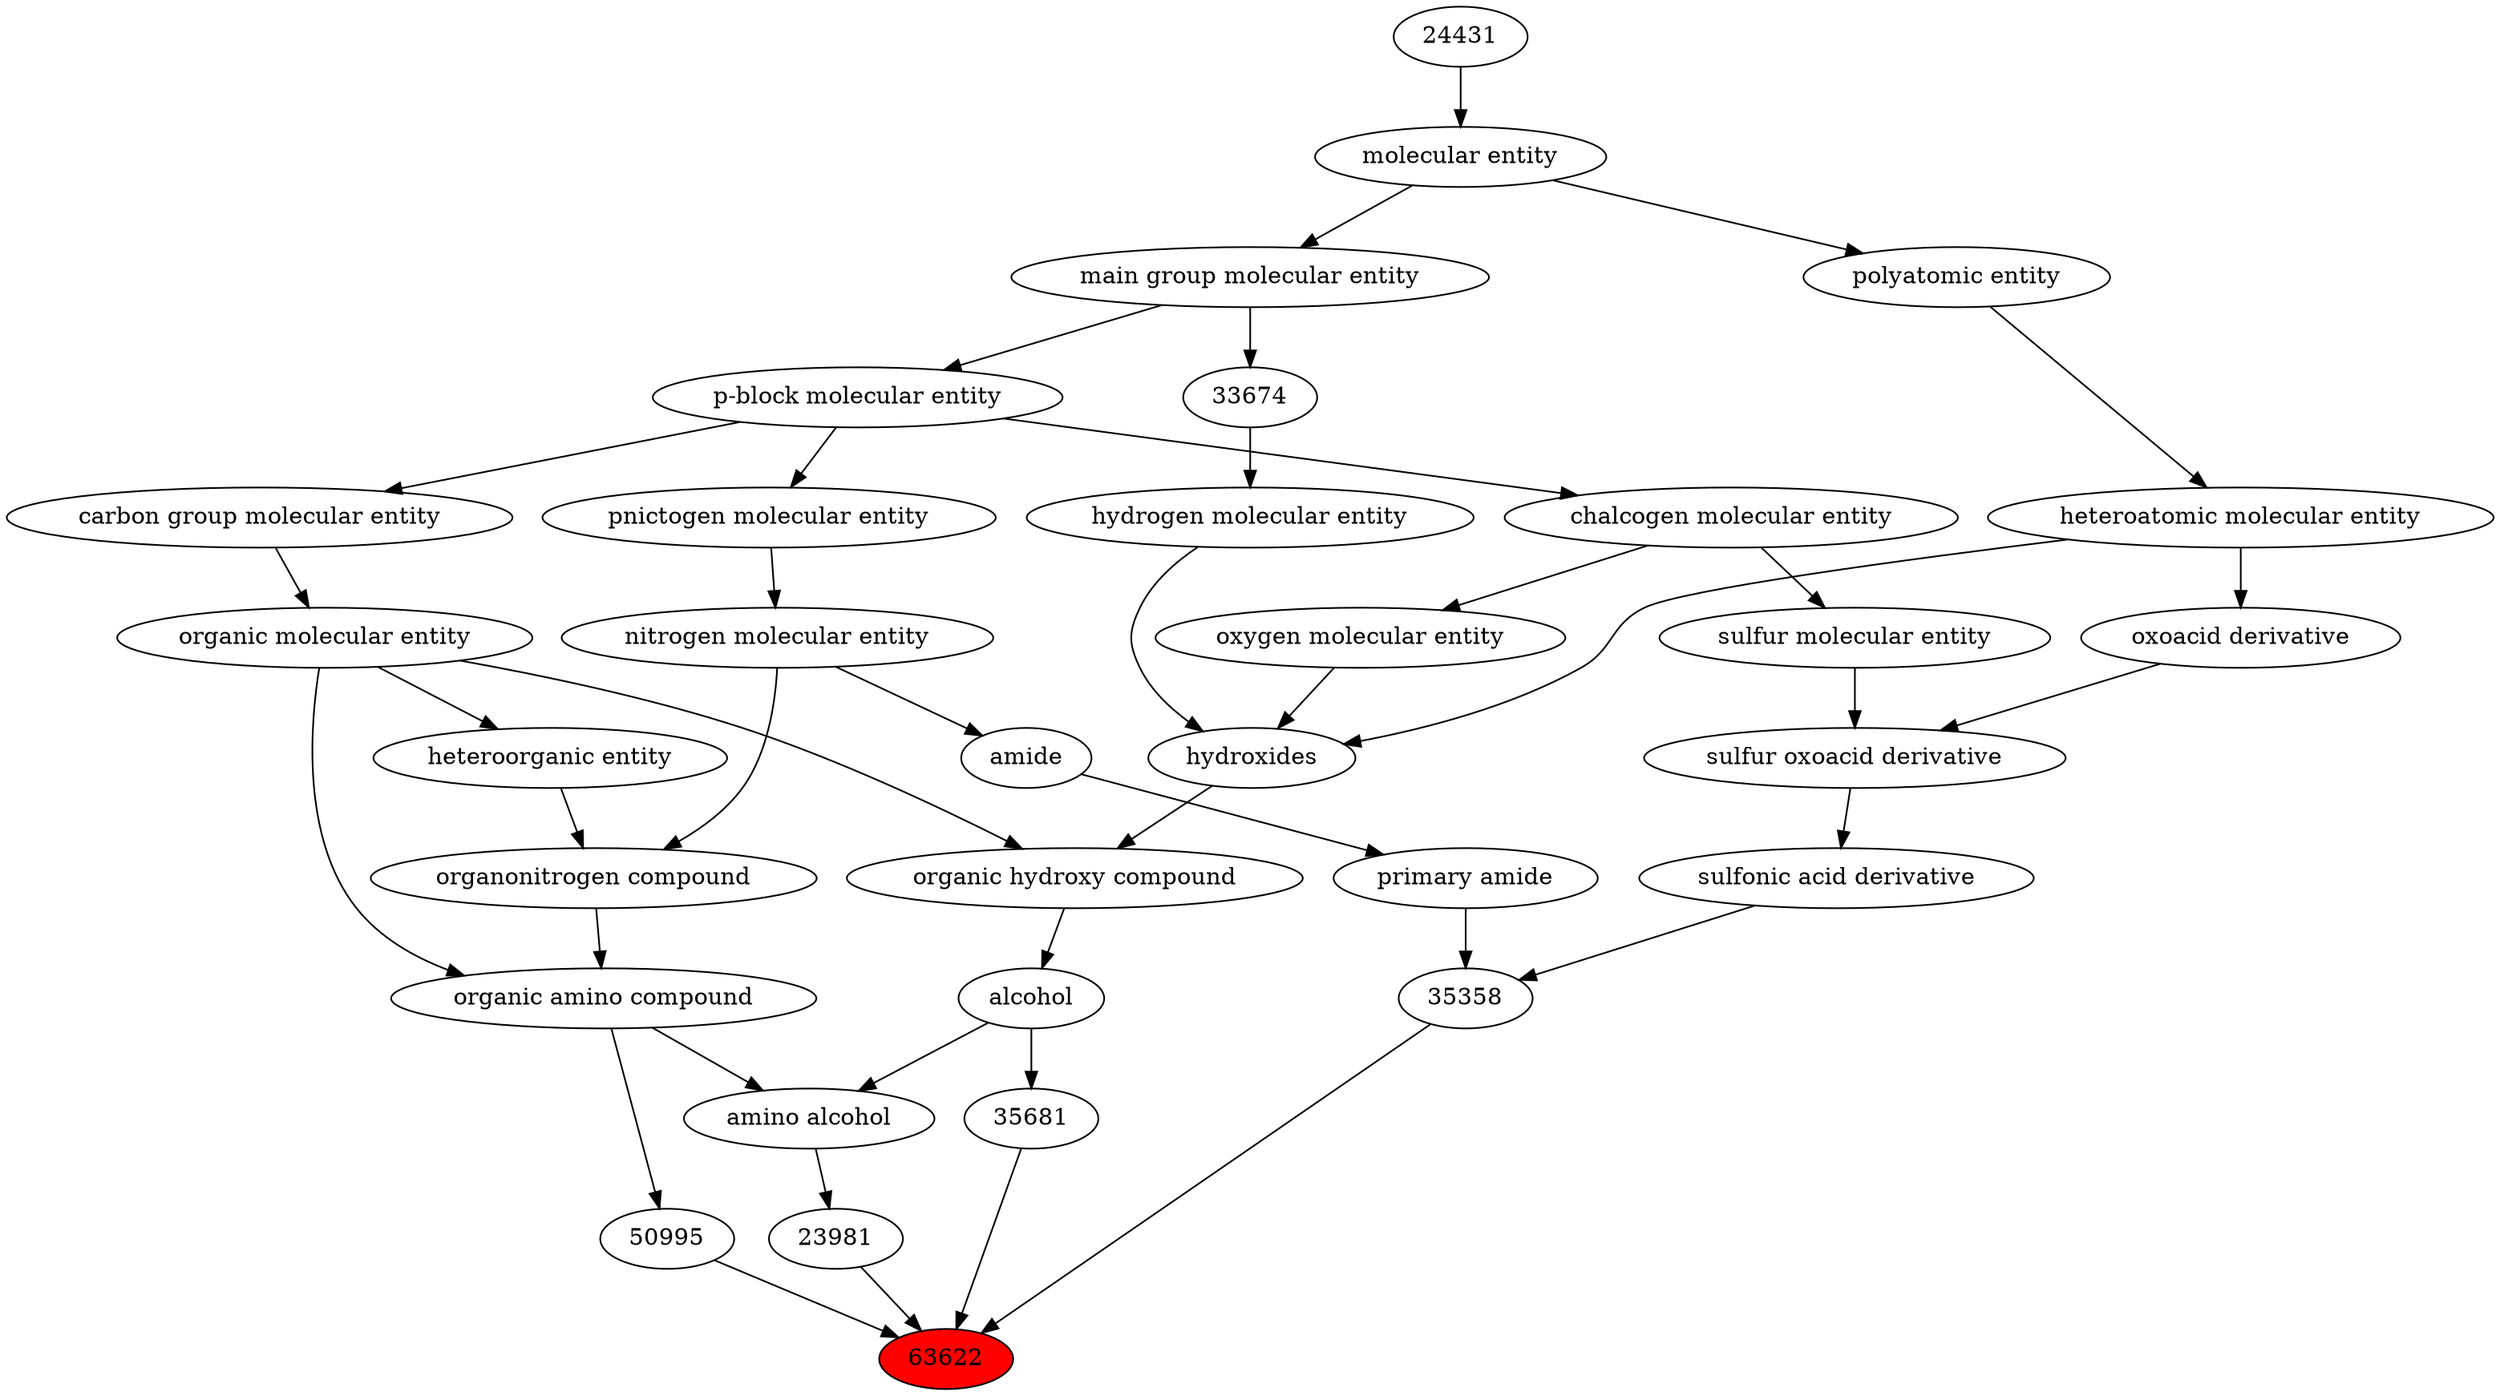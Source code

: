 digraph tree{ 
63622 [label="63622" fillcolor=red style=filled]
23981 -> 63622
50995 -> 63622
35681 -> 63622
35358 -> 63622
23981 [label="23981"]
22478 -> 23981
50995 [label="50995"]
50047 -> 50995
35681 [label="35681"]
30879 -> 35681
35358 [label="35358"]
33552 -> 35358
33256 -> 35358
22478 [label="amino alcohol"]
50047 -> 22478
30879 -> 22478
50047 [label="organic amino compound"]
50860 -> 50047
35352 -> 50047
30879 [label="alcohol"]
33822 -> 30879
33552 [label="sulfonic acid derivative"]
33424 -> 33552
33256 [label="primary amide"]
32988 -> 33256
50860 [label="organic molecular entity"]
33582 -> 50860
35352 [label="organonitrogen compound"]
51143 -> 35352
33285 -> 35352
33822 [label="organic hydroxy compound"]
24651 -> 33822
50860 -> 33822
33424 [label="sulfur oxoacid derivative"]
33241 -> 33424
26835 -> 33424
32988 [label="amide"]
51143 -> 32988
33582 [label="carbon group molecular entity"]
33675 -> 33582
51143 [label="nitrogen molecular entity"]
33302 -> 51143
33285 [label="heteroorganic entity"]
50860 -> 33285
24651 [label="hydroxides"]
25806 -> 24651
33608 -> 24651
37577 -> 24651
33241 [label="oxoacid derivative"]
37577 -> 33241
26835 [label="sulfur molecular entity"]
33304 -> 26835
33675 [label="p-block molecular entity"]
33579 -> 33675
33302 [label="pnictogen molecular entity"]
33675 -> 33302
25806 [label="oxygen molecular entity"]
33304 -> 25806
33608 [label="hydrogen molecular entity"]
33674 -> 33608
37577 [label="heteroatomic molecular entity"]
36357 -> 37577
33304 [label="chalcogen molecular entity"]
33675 -> 33304
33579 [label="main group molecular entity"]
23367 -> 33579
33674 [label="33674"]
33579 -> 33674
36357 [label="polyatomic entity"]
23367 -> 36357
23367 [label="molecular entity"]
24431 -> 23367
24431 [label="24431"]
}